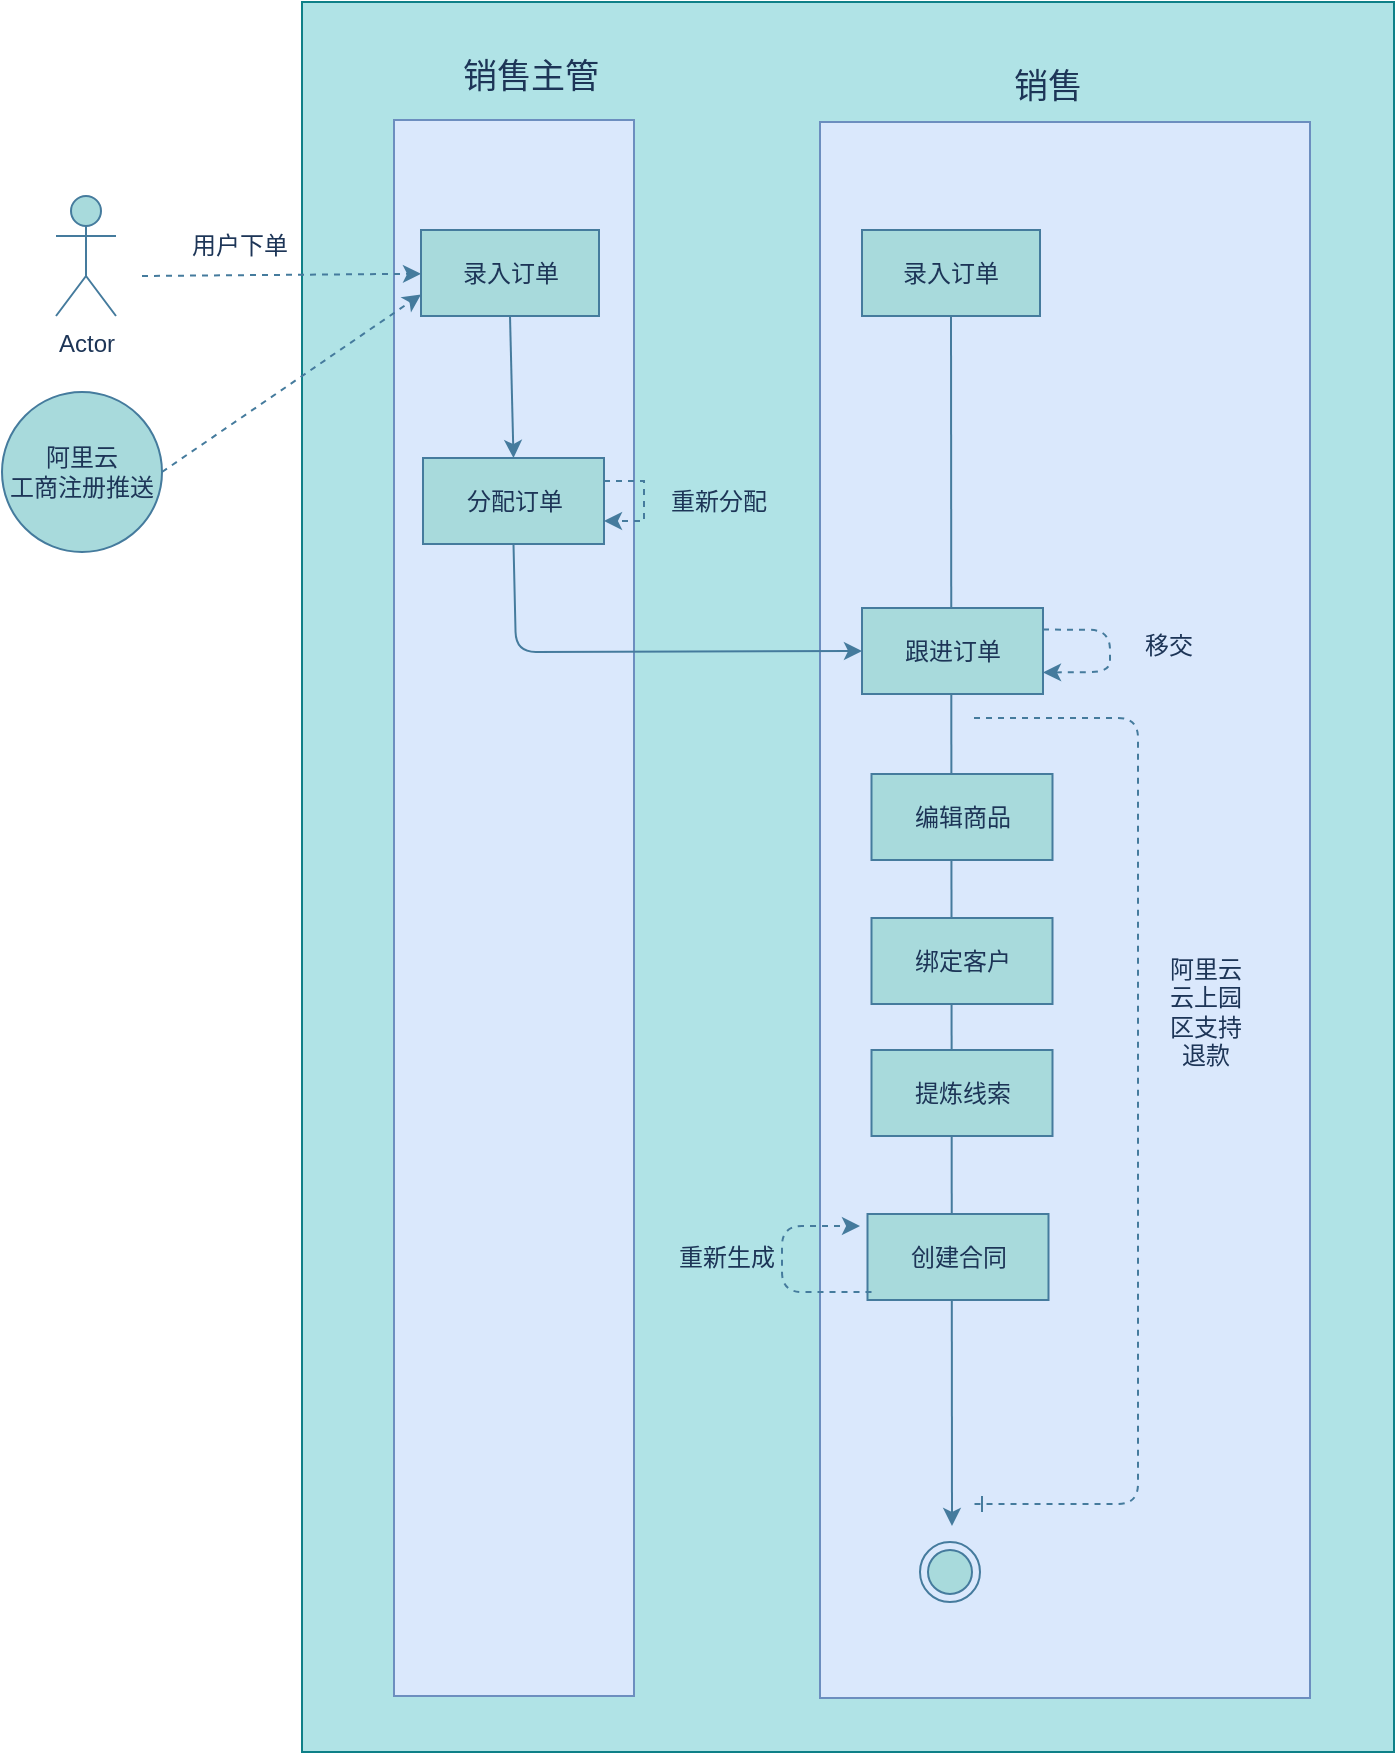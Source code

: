 <mxfile version="13.8.0" type="github">
  <diagram id="0kANJm1IUDnJ0ima7EeY" name="第 1 页">
    <mxGraphModel dx="1822" dy="1305" grid="0" gridSize="10" guides="1" tooltips="1" connect="1" arrows="1" fold="1" page="0" pageScale="1" pageWidth="827" pageHeight="1169" background="none" math="0" shadow="0">
      <root>
        <mxCell id="0" />
        <mxCell id="1" parent="0" />
        <mxCell id="hOs8OLgjV98b7IrEy1Tw-46" value="" style="rounded=0;whiteSpace=wrap;html=1;fillColor=#b0e3e6;strokeColor=#0e8088;" vertex="1" parent="1">
          <mxGeometry y="-67" width="546" height="875" as="geometry" />
        </mxCell>
        <mxCell id="hOs8OLgjV98b7IrEy1Tw-2" value="" style="rounded=0;whiteSpace=wrap;html=1;fillColor=#dae8fc;strokeColor=#6c8ebf;" vertex="1" parent="1">
          <mxGeometry x="46" y="-8" width="120" height="788" as="geometry" />
        </mxCell>
        <mxCell id="hOs8OLgjV98b7IrEy1Tw-3" value="" style="rounded=0;whiteSpace=wrap;html=1;fillColor=#dae8fc;strokeColor=#6c8ebf;" vertex="1" parent="1">
          <mxGeometry x="259" y="-7" width="245" height="788" as="geometry" />
        </mxCell>
        <mxCell id="hOs8OLgjV98b7IrEy1Tw-4" value="&lt;font style=&quot;font-size: 17px&quot;&gt;销售主管&lt;/font&gt;" style="text;html=1;strokeColor=none;fillColor=none;align=center;verticalAlign=middle;whiteSpace=wrap;rounded=0;fontColor=#1D3557;" vertex="1" parent="1">
          <mxGeometry x="69" y="-44" width="91" height="30" as="geometry" />
        </mxCell>
        <mxCell id="hOs8OLgjV98b7IrEy1Tw-5" value="&lt;font style=&quot;font-size: 17px&quot;&gt;销售&lt;/font&gt;" style="text;html=1;strokeColor=none;fillColor=none;align=center;verticalAlign=middle;whiteSpace=wrap;rounded=0;fontColor=#1D3557;" vertex="1" parent="1">
          <mxGeometry x="353" y="-34" width="40" height="20" as="geometry" />
        </mxCell>
        <mxCell id="hOs8OLgjV98b7IrEy1Tw-6" value="录入订单" style="rounded=0;whiteSpace=wrap;html=1;fillColor=#A8DADC;strokeColor=#457B9D;fontColor=#1D3557;" vertex="1" parent="1">
          <mxGeometry x="59.5" y="47" width="89" height="43" as="geometry" />
        </mxCell>
        <mxCell id="hOs8OLgjV98b7IrEy1Tw-7" value="分配订单" style="rounded=0;whiteSpace=wrap;html=1;fillColor=#A8DADC;strokeColor=#457B9D;fontColor=#1D3557;" vertex="1" parent="1">
          <mxGeometry x="60.5" y="161" width="90.5" height="43" as="geometry" />
        </mxCell>
        <mxCell id="hOs8OLgjV98b7IrEy1Tw-8" style="edgeStyle=orthogonalEdgeStyle;rounded=0;orthogonalLoop=1;jettySize=auto;html=1;dashed=1;labelBackgroundColor=#F1FAEE;strokeColor=#457B9D;fontColor=#1D3557;" edge="1" parent="1" source="hOs8OLgjV98b7IrEy1Tw-7" target="hOs8OLgjV98b7IrEy1Tw-7">
          <mxGeometry relative="1" as="geometry" />
        </mxCell>
        <mxCell id="hOs8OLgjV98b7IrEy1Tw-9" value="重新分配" style="text;html=1;strokeColor=none;fillColor=none;align=center;verticalAlign=middle;whiteSpace=wrap;rounded=0;fontColor=#1D3557;" vertex="1" parent="1">
          <mxGeometry x="181" y="173" width="55" height="20" as="geometry" />
        </mxCell>
        <mxCell id="hOs8OLgjV98b7IrEy1Tw-10" value="录入订单" style="rounded=0;whiteSpace=wrap;html=1;fillColor=#A8DADC;strokeColor=#457B9D;fontColor=#1D3557;" vertex="1" parent="1">
          <mxGeometry x="280" y="47" width="89" height="43" as="geometry" />
        </mxCell>
        <mxCell id="hOs8OLgjV98b7IrEy1Tw-16" value="" style="endArrow=classic;html=1;entryX=0;entryY=0.5;entryDx=0;entryDy=0;exitX=0.5;exitY=1;exitDx=0;exitDy=0;labelBackgroundColor=#F1FAEE;strokeColor=#457B9D;fontColor=#1D3557;" edge="1" parent="1" source="hOs8OLgjV98b7IrEy1Tw-7" target="hOs8OLgjV98b7IrEy1Tw-14">
          <mxGeometry width="50" height="50" relative="1" as="geometry">
            <mxPoint x="221" y="296" as="sourcePoint" />
            <mxPoint x="271" y="246" as="targetPoint" />
            <Array as="points">
              <mxPoint x="107" y="258" />
            </Array>
          </mxGeometry>
        </mxCell>
        <mxCell id="hOs8OLgjV98b7IrEy1Tw-17" value="" style="endArrow=classic;html=1;exitX=0.5;exitY=1;exitDx=0;exitDy=0;entryX=0.5;entryY=0;entryDx=0;entryDy=0;labelBackgroundColor=#F1FAEE;strokeColor=#457B9D;fontColor=#1D3557;" edge="1" parent="1" source="hOs8OLgjV98b7IrEy1Tw-6" target="hOs8OLgjV98b7IrEy1Tw-7">
          <mxGeometry width="50" height="50" relative="1" as="geometry">
            <mxPoint x="102" y="139" as="sourcePoint" />
            <mxPoint x="152" y="89" as="targetPoint" />
          </mxGeometry>
        </mxCell>
        <mxCell id="hOs8OLgjV98b7IrEy1Tw-24" value="" style="endArrow=classic;html=1;exitX=1;exitY=0.25;exitDx=0;exitDy=0;entryX=1;entryY=0.75;entryDx=0;entryDy=0;dashed=1;labelBackgroundColor=#F1FAEE;strokeColor=#457B9D;fontColor=#1D3557;" edge="1" parent="1" source="hOs8OLgjV98b7IrEy1Tw-14" target="hOs8OLgjV98b7IrEy1Tw-14">
          <mxGeometry width="50" height="50" relative="1" as="geometry">
            <mxPoint x="383" y="284" as="sourcePoint" />
            <mxPoint x="433" y="234" as="targetPoint" />
            <Array as="points">
              <mxPoint x="404" y="247" />
              <mxPoint x="404" y="268" />
            </Array>
          </mxGeometry>
        </mxCell>
        <mxCell id="hOs8OLgjV98b7IrEy1Tw-25" value="移交" style="text;html=1;strokeColor=none;fillColor=none;align=center;verticalAlign=middle;whiteSpace=wrap;rounded=0;fontColor=#1D3557;" vertex="1" parent="1">
          <mxGeometry x="406" y="245" width="55" height="20" as="geometry" />
        </mxCell>
        <mxCell id="hOs8OLgjV98b7IrEy1Tw-30" value="" style="endArrow=classic;html=1;exitX=0.5;exitY=1;exitDx=0;exitDy=0;labelBackgroundColor=#F1FAEE;strokeColor=#457B9D;fontColor=#1D3557;" edge="1" parent="1" source="hOs8OLgjV98b7IrEy1Tw-10">
          <mxGeometry width="50" height="50" relative="1" as="geometry">
            <mxPoint x="329.573" y="90" as="sourcePoint" />
            <mxPoint x="325" y="695" as="targetPoint" />
          </mxGeometry>
        </mxCell>
        <mxCell id="hOs8OLgjV98b7IrEy1Tw-31" value="" style="ellipse;html=1;shape=endState;fillColor=#A8DADC;strokeColor=#457B9D;fontColor=#1D3557;" vertex="1" parent="1">
          <mxGeometry x="309" y="703" width="30" height="30" as="geometry" />
        </mxCell>
        <mxCell id="hOs8OLgjV98b7IrEy1Tw-32" value="Actor" style="shape=umlActor;verticalLabelPosition=bottom;verticalAlign=top;html=1;fillColor=#A8DADC;strokeColor=#457B9D;fontColor=#1D3557;" vertex="1" parent="1">
          <mxGeometry x="-123" y="30" width="30" height="60" as="geometry" />
        </mxCell>
        <mxCell id="hOs8OLgjV98b7IrEy1Tw-38" value="" style="endArrow=classic;html=1;dashed=1;labelBackgroundColor=#F1FAEE;strokeColor=#457B9D;fontColor=#1D3557;" edge="1" parent="1" target="hOs8OLgjV98b7IrEy1Tw-6">
          <mxGeometry width="50" height="50" relative="1" as="geometry">
            <mxPoint x="-80" y="70" as="sourcePoint" />
            <mxPoint x="-30" y="39" as="targetPoint" />
          </mxGeometry>
        </mxCell>
        <mxCell id="hOs8OLgjV98b7IrEy1Tw-39" value="用户下单" style="text;html=1;strokeColor=none;fillColor=none;align=center;verticalAlign=middle;whiteSpace=wrap;rounded=0;fontColor=#1D3557;" vertex="1" parent="1">
          <mxGeometry x="-64" y="45" width="66" height="20" as="geometry" />
        </mxCell>
        <mxCell id="hOs8OLgjV98b7IrEy1Tw-40" value="阿里云&lt;br&gt;工商注册推送" style="ellipse;whiteSpace=wrap;html=1;aspect=fixed;fillColor=#A8DADC;strokeColor=#457B9D;fontColor=#1D3557;" vertex="1" parent="1">
          <mxGeometry x="-150" y="128" width="80" height="80" as="geometry" />
        </mxCell>
        <mxCell id="hOs8OLgjV98b7IrEy1Tw-41" value="" style="endArrow=classic;html=1;dashed=1;exitX=1;exitY=0.5;exitDx=0;exitDy=0;entryX=0;entryY=0.75;entryDx=0;entryDy=0;labelBackgroundColor=#F1FAEE;strokeColor=#457B9D;fontColor=#1D3557;" edge="1" parent="1" source="hOs8OLgjV98b7IrEy1Tw-40" target="hOs8OLgjV98b7IrEy1Tw-6">
          <mxGeometry width="50" height="50" relative="1" as="geometry">
            <mxPoint x="-70" y="80" as="sourcePoint" />
            <mxPoint x="69.5" y="78.863" as="targetPoint" />
          </mxGeometry>
        </mxCell>
        <mxCell id="hOs8OLgjV98b7IrEy1Tw-42" value="" style="endArrow=ERone;html=1;dashed=1;endFill=0;labelBackgroundColor=#F1FAEE;strokeColor=#457B9D;fontColor=#1D3557;" edge="1" parent="1">
          <mxGeometry width="50" height="50" relative="1" as="geometry">
            <mxPoint x="336" y="291" as="sourcePoint" />
            <mxPoint x="336" y="684" as="targetPoint" />
            <Array as="points">
              <mxPoint x="418" y="291" />
              <mxPoint x="418" y="684" />
            </Array>
          </mxGeometry>
        </mxCell>
        <mxCell id="hOs8OLgjV98b7IrEy1Tw-43" value="阿里云云上园区支持退款" style="text;html=1;strokeColor=none;fillColor=none;align=center;verticalAlign=middle;whiteSpace=wrap;rounded=0;fontColor=#1D3557;" vertex="1" parent="1">
          <mxGeometry x="432" y="428" width="40" height="20" as="geometry" />
        </mxCell>
        <mxCell id="hOs8OLgjV98b7IrEy1Tw-26" value="编辑商品" style="rounded=0;whiteSpace=wrap;html=1;fillColor=#A8DADC;strokeColor=#457B9D;fontColor=#1D3557;" vertex="1" parent="1">
          <mxGeometry x="284.75" y="319" width="90.5" height="43" as="geometry" />
        </mxCell>
        <mxCell id="hOs8OLgjV98b7IrEy1Tw-27" value="绑定客户" style="rounded=0;whiteSpace=wrap;html=1;fillColor=#A8DADC;strokeColor=#457B9D;fontColor=#1D3557;" vertex="1" parent="1">
          <mxGeometry x="284.75" y="391" width="90.5" height="43" as="geometry" />
        </mxCell>
        <mxCell id="hOs8OLgjV98b7IrEy1Tw-28" value="提炼线索" style="rounded=0;whiteSpace=wrap;html=1;fillColor=#A8DADC;strokeColor=#457B9D;fontColor=#1D3557;" vertex="1" parent="1">
          <mxGeometry x="284.75" y="457" width="90.5" height="43" as="geometry" />
        </mxCell>
        <mxCell id="hOs8OLgjV98b7IrEy1Tw-29" value="创建合同" style="rounded=0;whiteSpace=wrap;html=1;fillColor=#A8DADC;strokeColor=#457B9D;fontColor=#1D3557;" vertex="1" parent="1">
          <mxGeometry x="282.75" y="539" width="90.5" height="43" as="geometry" />
        </mxCell>
        <mxCell id="hOs8OLgjV98b7IrEy1Tw-14" value="跟进订单" style="rounded=0;whiteSpace=wrap;html=1;fillColor=#A8DADC;strokeColor=#457B9D;fontColor=#1D3557;" vertex="1" parent="1">
          <mxGeometry x="280" y="236" width="90.5" height="43" as="geometry" />
        </mxCell>
        <mxCell id="hOs8OLgjV98b7IrEy1Tw-48" value="重新生成" style="text;html=1;strokeColor=none;fillColor=none;align=center;verticalAlign=middle;whiteSpace=wrap;rounded=0;sketch=0;fontColor=#1D3557;" vertex="1" parent="1">
          <mxGeometry x="186" y="550.5" width="53" height="20" as="geometry" />
        </mxCell>
        <mxCell id="hOs8OLgjV98b7IrEy1Tw-50" value="" style="endArrow=classic;html=1;strokeColor=#457B9D;fillColor=#A8DADC;fontColor=#1D3557;exitX=0;exitY=1;exitDx=0;exitDy=0;dashed=1;labelBackgroundColor=#F1FAEE;" edge="1" parent="1">
          <mxGeometry width="50" height="50" relative="1" as="geometry">
            <mxPoint x="284.75" y="578" as="sourcePoint" />
            <mxPoint x="279" y="545" as="targetPoint" />
            <Array as="points">
              <mxPoint x="240" y="578" />
              <mxPoint x="240" y="545" />
            </Array>
          </mxGeometry>
        </mxCell>
      </root>
    </mxGraphModel>
  </diagram>
</mxfile>
